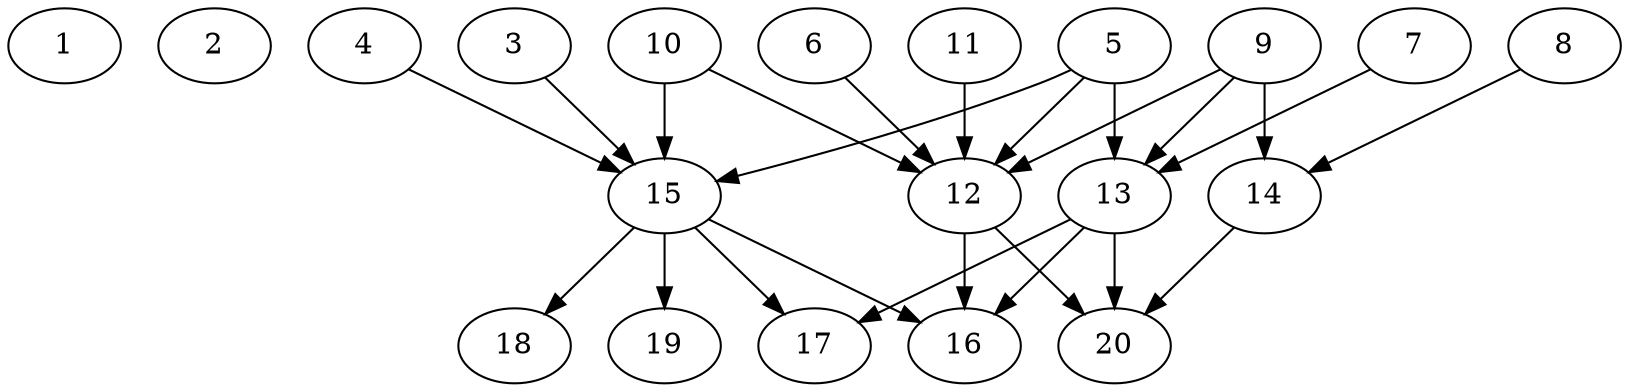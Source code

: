 // DAG automatically generated by daggen at Tue Jul 23 14:25:45 2019
// ./daggen --dot -n 20 --ccr 0.5 --fat 0.7 --regular 0.5 --density 0.6 --mindata 5242880 --maxdata 52428800 
digraph G {
  1 [size="70184960", alpha="0.02", expect_size="35092480"] 
  2 [size="93509632", alpha="0.16", expect_size="46754816"] 
  3 [size="41988096", alpha="0.14", expect_size="20994048"] 
  3 -> 15 [size ="20994048"]
  4 [size="96104448", alpha="0.08", expect_size="48052224"] 
  4 -> 15 [size ="48052224"]
  5 [size="14860288", alpha="0.09", expect_size="7430144"] 
  5 -> 12 [size ="7430144"]
  5 -> 13 [size ="7430144"]
  5 -> 15 [size ="7430144"]
  6 [size="10835968", alpha="0.04", expect_size="5417984"] 
  6 -> 12 [size ="5417984"]
  7 [size="58488832", alpha="0.14", expect_size="29244416"] 
  7 -> 13 [size ="29244416"]
  8 [size="88776704", alpha="0.06", expect_size="44388352"] 
  8 -> 14 [size ="44388352"]
  9 [size="70615040", alpha="0.12", expect_size="35307520"] 
  9 -> 12 [size ="35307520"]
  9 -> 13 [size ="35307520"]
  9 -> 14 [size ="35307520"]
  10 [size="102983680", alpha="0.12", expect_size="51491840"] 
  10 -> 12 [size ="51491840"]
  10 -> 15 [size ="51491840"]
  11 [size="60719104", alpha="0.09", expect_size="30359552"] 
  11 -> 12 [size ="30359552"]
  12 [size="68343808", alpha="0.04", expect_size="34171904"] 
  12 -> 16 [size ="34171904"]
  12 -> 20 [size ="34171904"]
  13 [size="49545216", alpha="0.07", expect_size="24772608"] 
  13 -> 16 [size ="24772608"]
  13 -> 17 [size ="24772608"]
  13 -> 20 [size ="24772608"]
  14 [size="19843072", alpha="0.05", expect_size="9921536"] 
  14 -> 20 [size ="9921536"]
  15 [size="59922432", alpha="0.02", expect_size="29961216"] 
  15 -> 16 [size ="29961216"]
  15 -> 17 [size ="29961216"]
  15 -> 18 [size ="29961216"]
  15 -> 19 [size ="29961216"]
  16 [size="103180288", alpha="0.15", expect_size="51590144"] 
  17 [size="28592128", alpha="0.14", expect_size="14296064"] 
  18 [size="94607360", alpha="0.08", expect_size="47303680"] 
  19 [size="29974528", alpha="0.18", expect_size="14987264"] 
  20 [size="87080960", alpha="0.07", expect_size="43540480"] 
}
